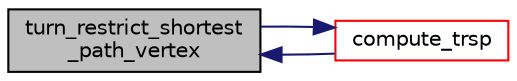 digraph "turn_restrict_shortest_path_vertex"
{
  edge [fontname="Helvetica",fontsize="10",labelfontname="Helvetica",labelfontsize="10"];
  node [fontname="Helvetica",fontsize="10",shape=record];
  rankdir="LR";
  Node1 [label="turn_restrict_shortest\l_path_vertex",height=0.2,width=0.4,color="black", fillcolor="grey75", style="filled", fontcolor="black"];
  Node1 -> Node2 [dir="back",color="midnightblue",fontsize="10",style="solid",fontname="Helvetica"];
  Node2 [label="compute_trsp",height=0.2,width=0.4,color="red", fillcolor="white", style="filled",URL="$trsp_8c.html#af22a27dfd9329f65ede022007d5d2413"];
  Node2 -> Node1 [dir="back",color="midnightblue",fontsize="10",style="solid",fontname="Helvetica"];
}
